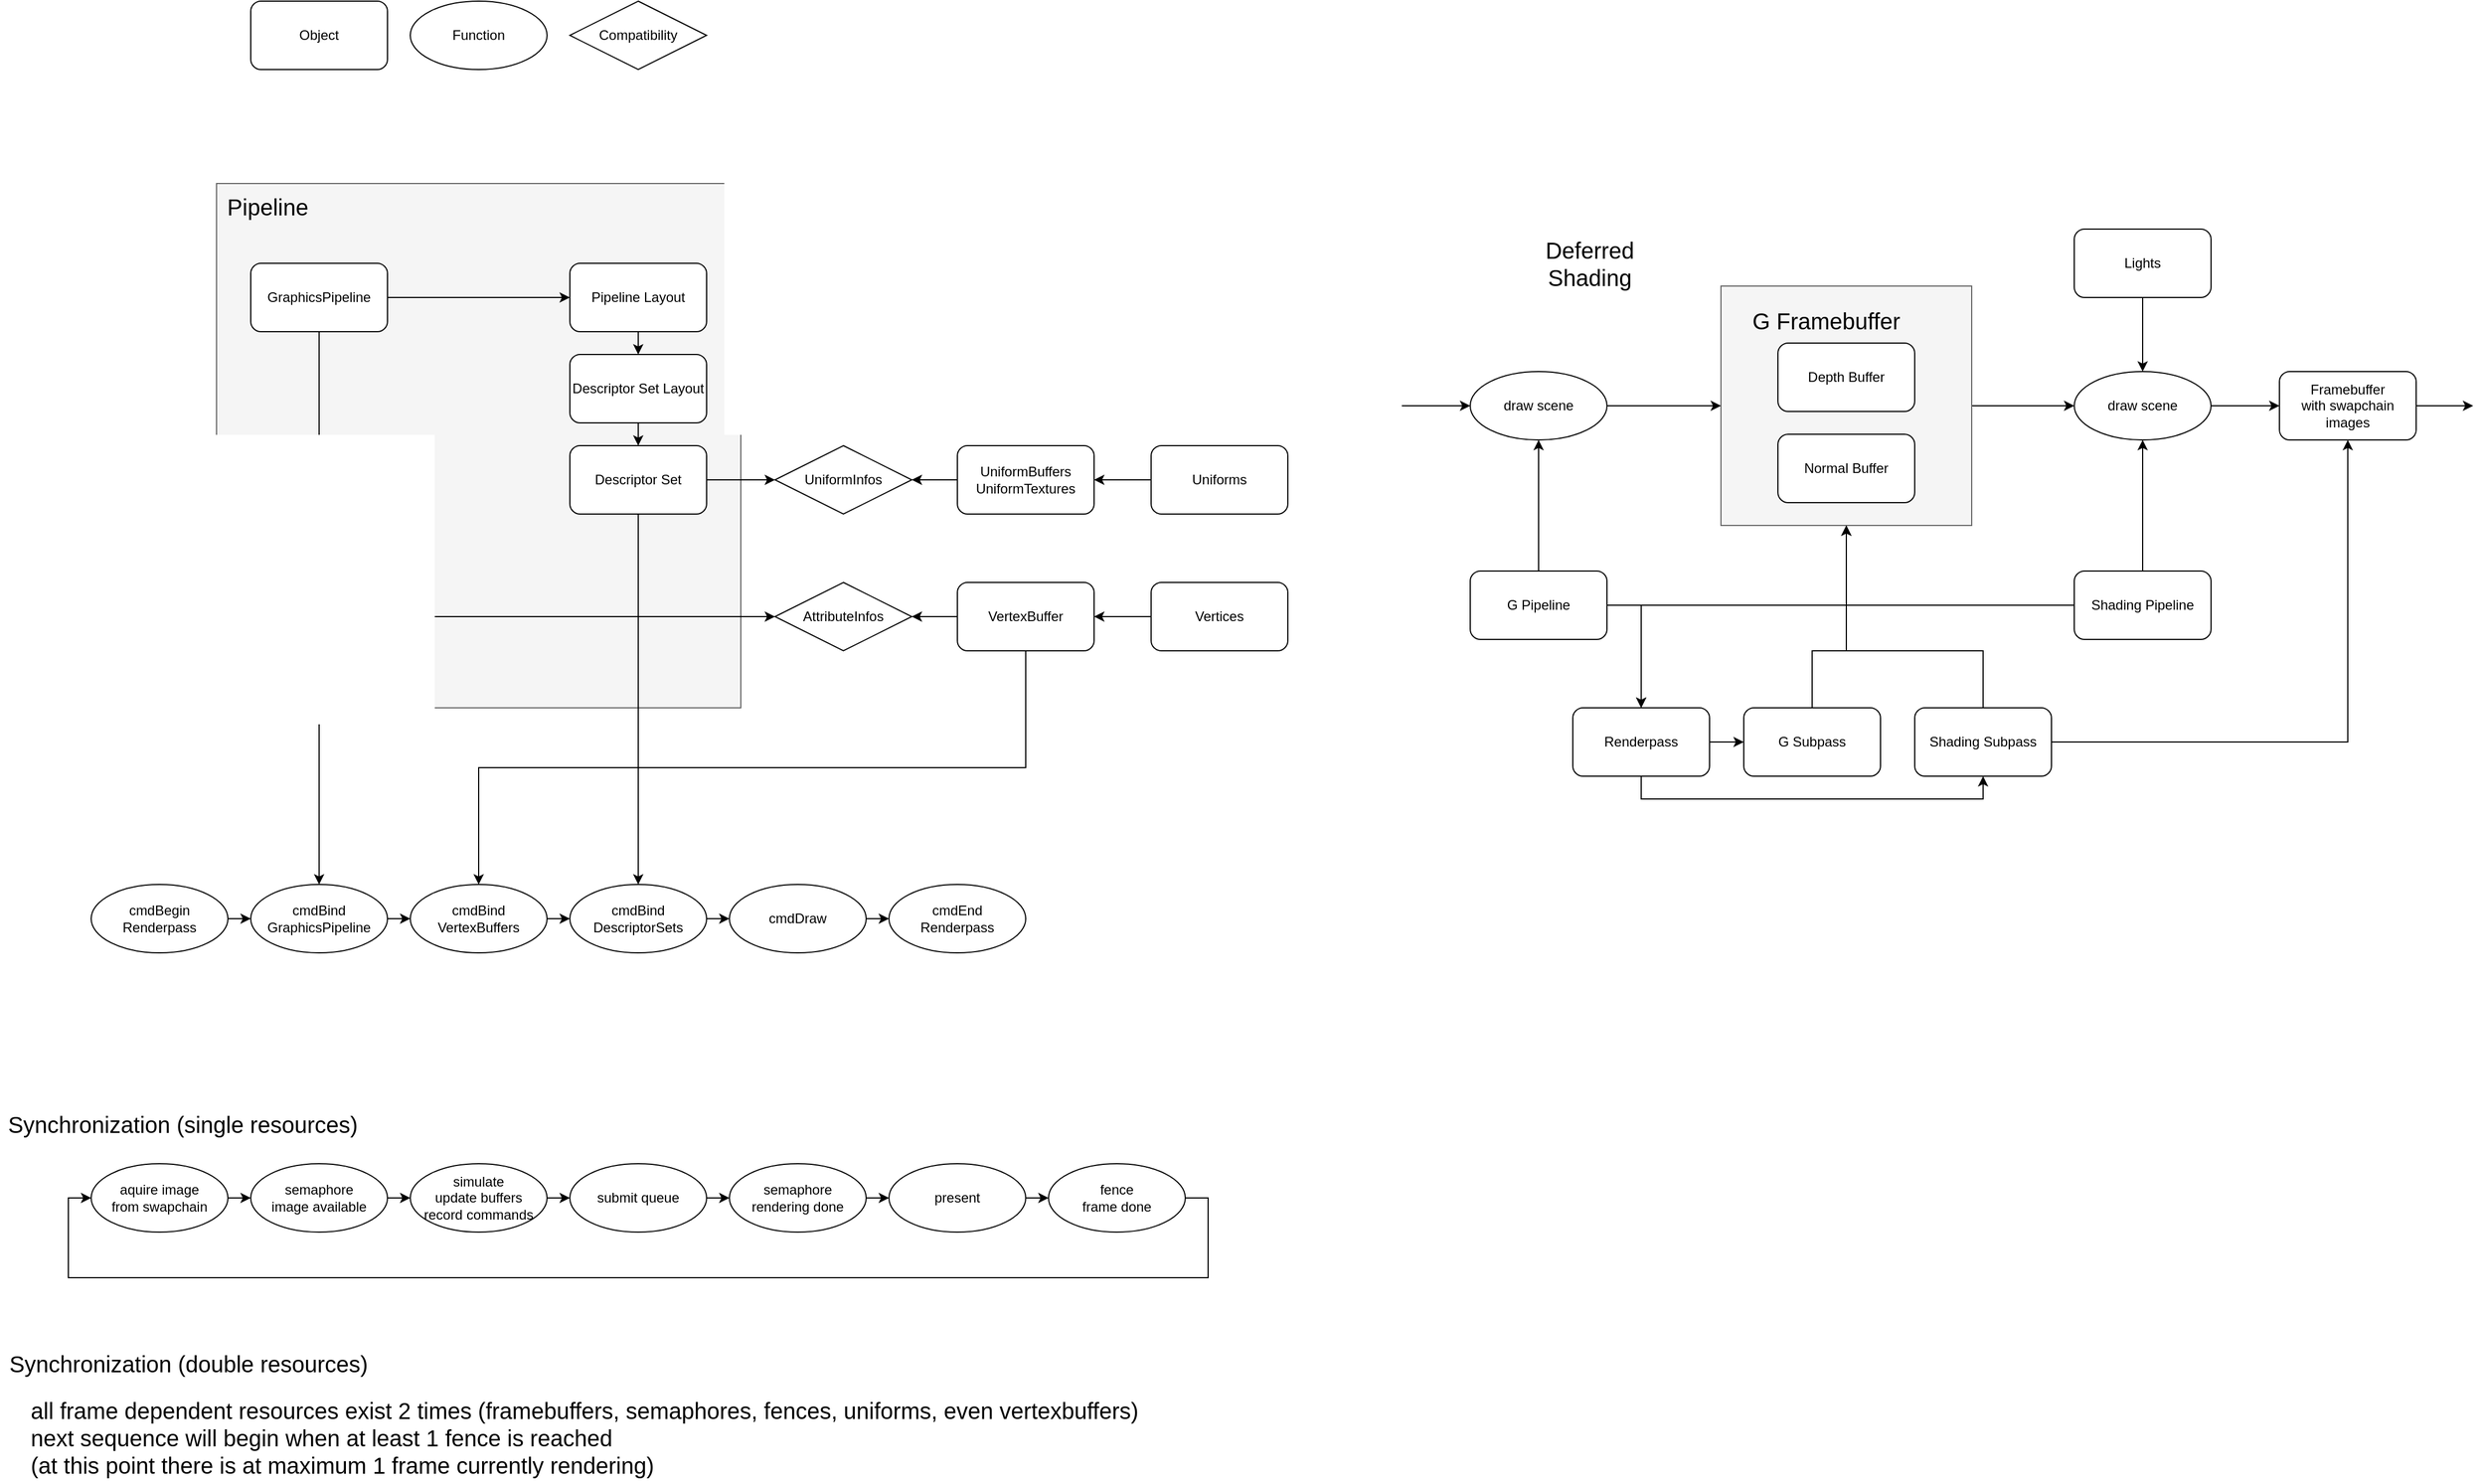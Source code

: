 <mxfile version="15.5.8" type="device"><diagram id="4_MowDxhCtrJPuCXWMU6" name="Page-1"><mxGraphModel dx="1418" dy="794" grid="1" gridSize="10" guides="1" tooltips="1" connect="1" arrows="1" fold="1" page="1" pageScale="1" pageWidth="850" pageHeight="1100" math="0" shadow="0"><root><mxCell id="0"/><mxCell id="1" parent="0"/><mxCell id="zKiTaGpk35r9V2GYiaPt-13" style="edgeStyle=orthogonalEdgeStyle;rounded=0;orthogonalLoop=1;jettySize=auto;html=1;exitX=1;exitY=0.5;exitDx=0;exitDy=0;" edge="1" parent="1" source="zKiTaGpk35r9V2GYiaPt-6" target="zKiTaGpk35r9V2GYiaPt-10"><mxGeometry relative="1" as="geometry"/></mxCell><mxCell id="zKiTaGpk35r9V2GYiaPt-6" value="" style="rounded=0;whiteSpace=wrap;html=1;fillColor=#f5f5f5;fontColor=#333333;strokeColor=#666666;" vertex="1" parent="1"><mxGeometry x="1560" y="280" width="220" height="210" as="geometry"/></mxCell><mxCell id="FS4CubdS9M5SOuZwM6qf-65" value="" style="rounded=0;whiteSpace=wrap;html=1;fillColor=#f5f5f5;strokeColor=#666666;fontColor=#333333;" parent="1" vertex="1"><mxGeometry x="240" y="190" width="460" height="460" as="geometry"/></mxCell><mxCell id="FS4CubdS9M5SOuZwM6qf-66" style="edgeStyle=orthogonalEdgeStyle;rounded=0;orthogonalLoop=1;jettySize=auto;html=1;exitX=0.5;exitY=1;exitDx=0;exitDy=0;entryX=0.5;entryY=0;entryDx=0;entryDy=0;startArrow=none;startFill=0;" parent="1" source="FS4CubdS9M5SOuZwM6qf-1" target="FS4CubdS9M5SOuZwM6qf-3" edge="1"><mxGeometry relative="1" as="geometry"/></mxCell><mxCell id="FS4CubdS9M5SOuZwM6qf-1" value="Descriptor Set Layout" style="rounded=1;whiteSpace=wrap;html=1;" parent="1" vertex="1"><mxGeometry x="550" y="340" width="120" height="60" as="geometry"/></mxCell><mxCell id="FS4CubdS9M5SOuZwM6qf-54" style="edgeStyle=orthogonalEdgeStyle;rounded=0;orthogonalLoop=1;jettySize=auto;html=1;exitX=1;exitY=0.5;exitDx=0;exitDy=0;entryX=0;entryY=0.5;entryDx=0;entryDy=0;startArrow=none;startFill=0;" parent="1" source="FS4CubdS9M5SOuZwM6qf-2" target="FS4CubdS9M5SOuZwM6qf-5" edge="1"><mxGeometry relative="1" as="geometry"/></mxCell><mxCell id="FS4CubdS9M5SOuZwM6qf-76" style="edgeStyle=orthogonalEdgeStyle;rounded=0;orthogonalLoop=1;jettySize=auto;html=1;exitX=0.5;exitY=1;exitDx=0;exitDy=0;entryX=0;entryY=0.5;entryDx=0;entryDy=0;startArrow=none;startFill=0;fontSize=20;" parent="1" source="FS4CubdS9M5SOuZwM6qf-2" target="FS4CubdS9M5SOuZwM6qf-16" edge="1"><mxGeometry relative="1" as="geometry"/></mxCell><mxCell id="FS4CubdS9M5SOuZwM6qf-78" style="edgeStyle=orthogonalEdgeStyle;rounded=0;orthogonalLoop=1;jettySize=auto;html=1;exitX=0.5;exitY=1;exitDx=0;exitDy=0;entryX=0.5;entryY=0;entryDx=0;entryDy=0;startArrow=none;startFill=0;fontSize=20;" parent="1" source="FS4CubdS9M5SOuZwM6qf-2" target="FS4CubdS9M5SOuZwM6qf-29" edge="1"><mxGeometry relative="1" as="geometry"/></mxCell><mxCell id="FS4CubdS9M5SOuZwM6qf-2" value="GraphicsPipeline" style="rounded=1;whiteSpace=wrap;html=1;" parent="1" vertex="1"><mxGeometry x="270" y="260" width="120" height="60" as="geometry"/></mxCell><mxCell id="FS4CubdS9M5SOuZwM6qf-71" style="edgeStyle=orthogonalEdgeStyle;rounded=0;orthogonalLoop=1;jettySize=auto;html=1;exitX=0.5;exitY=1;exitDx=0;exitDy=0;entryX=0.5;entryY=0;entryDx=0;entryDy=0;startArrow=none;startFill=0;fontSize=20;" parent="1" source="FS4CubdS9M5SOuZwM6qf-3" target="FS4CubdS9M5SOuZwM6qf-32" edge="1"><mxGeometry relative="1" as="geometry"/></mxCell><mxCell id="FS4CubdS9M5SOuZwM6qf-79" style="edgeStyle=orthogonalEdgeStyle;rounded=0;orthogonalLoop=1;jettySize=auto;html=1;exitX=1;exitY=0.5;exitDx=0;exitDy=0;entryX=0;entryY=0.5;entryDx=0;entryDy=0;startArrow=none;startFill=0;fontSize=20;" parent="1" source="FS4CubdS9M5SOuZwM6qf-3" target="FS4CubdS9M5SOuZwM6qf-20" edge="1"><mxGeometry relative="1" as="geometry"/></mxCell><mxCell id="FS4CubdS9M5SOuZwM6qf-3" value="&lt;div&gt;Descriptor Set&lt;br&gt;&lt;/div&gt;" style="rounded=1;whiteSpace=wrap;html=1;" parent="1" vertex="1"><mxGeometry x="550" y="420" width="120" height="60" as="geometry"/></mxCell><mxCell id="FS4CubdS9M5SOuZwM6qf-56" style="edgeStyle=orthogonalEdgeStyle;rounded=0;orthogonalLoop=1;jettySize=auto;html=1;exitX=0.5;exitY=1;exitDx=0;exitDy=0;entryX=0.5;entryY=0;entryDx=0;entryDy=0;startArrow=none;startFill=0;" parent="1" source="FS4CubdS9M5SOuZwM6qf-5" target="FS4CubdS9M5SOuZwM6qf-1" edge="1"><mxGeometry relative="1" as="geometry"/></mxCell><mxCell id="FS4CubdS9M5SOuZwM6qf-5" value="Pipeline Layout" style="rounded=1;whiteSpace=wrap;html=1;" parent="1" vertex="1"><mxGeometry x="550" y="260" width="120" height="60" as="geometry"/></mxCell><mxCell id="FS4CubdS9M5SOuZwM6qf-68" style="edgeStyle=orthogonalEdgeStyle;rounded=0;orthogonalLoop=1;jettySize=auto;html=1;exitX=0;exitY=0.5;exitDx=0;exitDy=0;entryX=1;entryY=0.5;entryDx=0;entryDy=0;startArrow=none;startFill=0;" parent="1" source="FS4CubdS9M5SOuZwM6qf-9" target="FS4CubdS9M5SOuZwM6qf-20" edge="1"><mxGeometry relative="1" as="geometry"/></mxCell><mxCell id="FS4CubdS9M5SOuZwM6qf-9" value="&lt;div&gt;UniformBuffers&lt;/div&gt;&lt;div&gt;UniformTextures&lt;br&gt;&lt;/div&gt;" style="rounded=1;whiteSpace=wrap;html=1;" parent="1" vertex="1"><mxGeometry x="890" y="420" width="120" height="60" as="geometry"/></mxCell><mxCell id="FS4CubdS9M5SOuZwM6qf-16" value="AttributeInfos" style="rhombus;whiteSpace=wrap;html=1;fontFamily=Helvetica;fontSize=12;fontColor=#000000;align=center;strokeColor=#000000;fillColor=#ffffff;" parent="1" vertex="1"><mxGeometry x="730" y="540" width="120" height="60" as="geometry"/></mxCell><mxCell id="FS4CubdS9M5SOuZwM6qf-52" style="edgeStyle=orthogonalEdgeStyle;rounded=0;orthogonalLoop=1;jettySize=auto;html=1;exitX=0;exitY=0.5;exitDx=0;exitDy=0;entryX=1;entryY=0.5;entryDx=0;entryDy=0;startArrow=none;startFill=0;" parent="1" source="FS4CubdS9M5SOuZwM6qf-18" target="FS4CubdS9M5SOuZwM6qf-16" edge="1"><mxGeometry relative="1" as="geometry"/></mxCell><mxCell id="FS4CubdS9M5SOuZwM6qf-60" style="edgeStyle=orthogonalEdgeStyle;rounded=0;orthogonalLoop=1;jettySize=auto;html=1;exitX=0.5;exitY=1;exitDx=0;exitDy=0;entryX=0.5;entryY=0;entryDx=0;entryDy=0;startArrow=none;startFill=0;" parent="1" source="FS4CubdS9M5SOuZwM6qf-18" target="FS4CubdS9M5SOuZwM6qf-28" edge="1"><mxGeometry relative="1" as="geometry"/></mxCell><mxCell id="FS4CubdS9M5SOuZwM6qf-18" value="VertexBuffer" style="rounded=1;whiteSpace=wrap;html=1;" parent="1" vertex="1"><mxGeometry x="890" y="540" width="120" height="60" as="geometry"/></mxCell><mxCell id="FS4CubdS9M5SOuZwM6qf-20" value="UniformInfos" style="rhombus;whiteSpace=wrap;html=1;fontFamily=Helvetica;fontSize=12;fontColor=#000000;align=center;strokeColor=#000000;fillColor=#ffffff;" parent="1" vertex="1"><mxGeometry x="730" y="420" width="120" height="60" as="geometry"/></mxCell><mxCell id="FS4CubdS9M5SOuZwM6qf-36" style="edgeStyle=orthogonalEdgeStyle;rounded=0;orthogonalLoop=1;jettySize=auto;html=1;exitX=1;exitY=0.5;exitDx=0;exitDy=0;entryX=0;entryY=0.5;entryDx=0;entryDy=0;startArrow=none;startFill=0;" parent="1" source="FS4CubdS9M5SOuZwM6qf-28" target="FS4CubdS9M5SOuZwM6qf-32" edge="1"><mxGeometry relative="1" as="geometry"/></mxCell><mxCell id="FS4CubdS9M5SOuZwM6qf-28" value="&lt;div&gt;cmdBind&lt;/div&gt;&lt;div&gt;VertexBuffers&lt;/div&gt;" style="ellipse;whiteSpace=wrap;html=1;" parent="1" vertex="1"><mxGeometry x="410" y="805" width="120" height="60" as="geometry"/></mxCell><mxCell id="FS4CubdS9M5SOuZwM6qf-35" style="edgeStyle=orthogonalEdgeStyle;rounded=0;orthogonalLoop=1;jettySize=auto;html=1;exitX=1;exitY=0.5;exitDx=0;exitDy=0;entryX=0;entryY=0.5;entryDx=0;entryDy=0;startArrow=none;startFill=0;" parent="1" source="FS4CubdS9M5SOuZwM6qf-29" target="FS4CubdS9M5SOuZwM6qf-28" edge="1"><mxGeometry relative="1" as="geometry"/></mxCell><mxCell id="FS4CubdS9M5SOuZwM6qf-29" value="&lt;div&gt;cmdBind&lt;/div&gt;&lt;div&gt;GraphicsPipeline&lt;/div&gt;" style="ellipse;whiteSpace=wrap;html=1;" parent="1" vertex="1"><mxGeometry x="270" y="805" width="120" height="60" as="geometry"/></mxCell><mxCell id="FS4CubdS9M5SOuZwM6qf-34" style="edgeStyle=orthogonalEdgeStyle;rounded=0;orthogonalLoop=1;jettySize=auto;html=1;exitX=1;exitY=0.5;exitDx=0;exitDy=0;entryX=0;entryY=0.5;entryDx=0;entryDy=0;startArrow=none;startFill=0;" parent="1" source="FS4CubdS9M5SOuZwM6qf-30" target="FS4CubdS9M5SOuZwM6qf-29" edge="1"><mxGeometry relative="1" as="geometry"/></mxCell><mxCell id="FS4CubdS9M5SOuZwM6qf-30" value="&lt;div&gt;cmdBegin&lt;/div&gt;&lt;div&gt;Renderpass&lt;/div&gt;" style="ellipse;whiteSpace=wrap;html=1;" parent="1" vertex="1"><mxGeometry x="130" y="805" width="120" height="60" as="geometry"/></mxCell><mxCell id="FS4CubdS9M5SOuZwM6qf-38" style="edgeStyle=orthogonalEdgeStyle;rounded=0;orthogonalLoop=1;jettySize=auto;html=1;exitX=1;exitY=0.5;exitDx=0;exitDy=0;entryX=0;entryY=0.5;entryDx=0;entryDy=0;startArrow=none;startFill=0;" parent="1" source="FS4CubdS9M5SOuZwM6qf-31" target="FS4CubdS9M5SOuZwM6qf-33" edge="1"><mxGeometry relative="1" as="geometry"/></mxCell><mxCell id="FS4CubdS9M5SOuZwM6qf-31" value="cmdDraw" style="ellipse;whiteSpace=wrap;html=1;" parent="1" vertex="1"><mxGeometry x="690" y="805" width="120" height="60" as="geometry"/></mxCell><mxCell id="FS4CubdS9M5SOuZwM6qf-37" style="edgeStyle=orthogonalEdgeStyle;rounded=0;orthogonalLoop=1;jettySize=auto;html=1;exitX=1;exitY=0.5;exitDx=0;exitDy=0;entryX=0;entryY=0.5;entryDx=0;entryDy=0;startArrow=none;startFill=0;" parent="1" source="FS4CubdS9M5SOuZwM6qf-32" target="FS4CubdS9M5SOuZwM6qf-31" edge="1"><mxGeometry relative="1" as="geometry"/></mxCell><mxCell id="FS4CubdS9M5SOuZwM6qf-32" value="&lt;div&gt;cmdBind&lt;/div&gt;&lt;div&gt;DescriptorSets&lt;br&gt;&lt;/div&gt;" style="ellipse;whiteSpace=wrap;html=1;" parent="1" vertex="1"><mxGeometry x="550" y="805" width="120" height="60" as="geometry"/></mxCell><mxCell id="FS4CubdS9M5SOuZwM6qf-33" value="&lt;div&gt;cmdEnd&lt;/div&gt;&lt;div&gt;Renderpass&lt;/div&gt;" style="ellipse;whiteSpace=wrap;html=1;" parent="1" vertex="1"><mxGeometry x="830" y="805" width="120" height="60" as="geometry"/></mxCell><mxCell id="FS4CubdS9M5SOuZwM6qf-74" style="edgeStyle=orthogonalEdgeStyle;rounded=0;orthogonalLoop=1;jettySize=auto;html=1;exitX=0;exitY=0.5;exitDx=0;exitDy=0;entryX=1;entryY=0.5;entryDx=0;entryDy=0;startArrow=none;startFill=0;fontSize=20;" parent="1" source="FS4CubdS9M5SOuZwM6qf-42" target="FS4CubdS9M5SOuZwM6qf-18" edge="1"><mxGeometry relative="1" as="geometry"/></mxCell><mxCell id="FS4CubdS9M5SOuZwM6qf-42" value="Vertices" style="rounded=1;whiteSpace=wrap;html=1;" parent="1" vertex="1"><mxGeometry x="1060" y="540" width="120" height="60" as="geometry"/></mxCell><mxCell id="FS4CubdS9M5SOuZwM6qf-49" value="Object" style="rounded=1;whiteSpace=wrap;html=1;" parent="1" vertex="1"><mxGeometry x="270" y="30" width="120" height="60" as="geometry"/></mxCell><mxCell id="FS4CubdS9M5SOuZwM6qf-50" value="Function" style="ellipse;whiteSpace=wrap;html=1;" parent="1" vertex="1"><mxGeometry x="410" y="30" width="120" height="60" as="geometry"/></mxCell><mxCell id="FS4CubdS9M5SOuZwM6qf-51" value="Compatibility" style="rhombus;whiteSpace=wrap;html=1;fontFamily=Helvetica;fontSize=12;fontColor=#000000;align=center;strokeColor=#000000;fillColor=#ffffff;" parent="1" vertex="1"><mxGeometry x="550" y="30" width="120" height="60" as="geometry"/></mxCell><mxCell id="FS4CubdS9M5SOuZwM6qf-69" style="edgeStyle=orthogonalEdgeStyle;rounded=0;orthogonalLoop=1;jettySize=auto;html=1;exitX=0.5;exitY=1;exitDx=0;exitDy=0;startArrow=none;startFill=0;" parent="1" source="FS4CubdS9M5SOuZwM6qf-20" target="FS4CubdS9M5SOuZwM6qf-20" edge="1"><mxGeometry relative="1" as="geometry"/></mxCell><mxCell id="FS4CubdS9M5SOuZwM6qf-70" value="Pipeline" style="text;html=1;strokeColor=none;fillColor=none;align=center;verticalAlign=middle;whiteSpace=wrap;rounded=0;fontSize=20;" parent="1" vertex="1"><mxGeometry x="250" y="200" width="70" height="20" as="geometry"/></mxCell><mxCell id="FS4CubdS9M5SOuZwM6qf-73" style="edgeStyle=orthogonalEdgeStyle;rounded=0;orthogonalLoop=1;jettySize=auto;html=1;exitX=0;exitY=0.5;exitDx=0;exitDy=0;entryX=1;entryY=0.5;entryDx=0;entryDy=0;startArrow=none;startFill=0;fontSize=20;" parent="1" source="FS4CubdS9M5SOuZwM6qf-72" target="FS4CubdS9M5SOuZwM6qf-9" edge="1"><mxGeometry relative="1" as="geometry"/></mxCell><mxCell id="FS4CubdS9M5SOuZwM6qf-72" value="Uniforms" style="rounded=1;whiteSpace=wrap;html=1;" parent="1" vertex="1"><mxGeometry x="1060" y="420" width="120" height="60" as="geometry"/></mxCell><mxCell id="FS4CubdS9M5SOuZwM6qf-86" value="Synchronization (single resources)" style="text;html=1;align=center;verticalAlign=middle;resizable=0;points=[];autosize=1;fontSize=20;" parent="1" vertex="1"><mxGeometry x="50" y="1000" width="320" height="30" as="geometry"/></mxCell><mxCell id="FS4CubdS9M5SOuZwM6qf-94" style="edgeStyle=orthogonalEdgeStyle;rounded=0;orthogonalLoop=1;jettySize=auto;html=1;exitX=1;exitY=0.5;exitDx=0;exitDy=0;entryX=0;entryY=0.5;entryDx=0;entryDy=0;startArrow=none;startFill=0;fontSize=20;" parent="1" source="FS4CubdS9M5SOuZwM6qf-87" target="FS4CubdS9M5SOuZwM6qf-90" edge="1"><mxGeometry relative="1" as="geometry"/></mxCell><mxCell id="FS4CubdS9M5SOuZwM6qf-87" value="&lt;div&gt;aquire image&lt;/div&gt;&lt;div&gt;from swapchain&lt;br&gt;&lt;/div&gt;" style="ellipse;whiteSpace=wrap;html=1;" parent="1" vertex="1"><mxGeometry x="130" y="1050" width="120" height="60" as="geometry"/></mxCell><mxCell id="FS4CubdS9M5SOuZwM6qf-96" style="edgeStyle=orthogonalEdgeStyle;rounded=0;orthogonalLoop=1;jettySize=auto;html=1;exitX=1;exitY=0.5;exitDx=0;exitDy=0;entryX=0;entryY=0.5;entryDx=0;entryDy=0;startArrow=none;startFill=0;fontSize=20;" parent="1" source="FS4CubdS9M5SOuZwM6qf-88" target="FS4CubdS9M5SOuZwM6qf-91" edge="1"><mxGeometry relative="1" as="geometry"/></mxCell><mxCell id="FS4CubdS9M5SOuZwM6qf-88" value="submit queue" style="ellipse;whiteSpace=wrap;html=1;" parent="1" vertex="1"><mxGeometry x="550" y="1050" width="120" height="60" as="geometry"/></mxCell><mxCell id="FS4CubdS9M5SOuZwM6qf-98" style="edgeStyle=orthogonalEdgeStyle;rounded=0;orthogonalLoop=1;jettySize=auto;html=1;exitX=1;exitY=0.5;exitDx=0;exitDy=0;entryX=0;entryY=0.5;entryDx=0;entryDy=0;startArrow=none;startFill=0;fontSize=20;" parent="1" source="FS4CubdS9M5SOuZwM6qf-89" target="FS4CubdS9M5SOuZwM6qf-93" edge="1"><mxGeometry relative="1" as="geometry"/></mxCell><mxCell id="FS4CubdS9M5SOuZwM6qf-89" value="present" style="ellipse;whiteSpace=wrap;html=1;" parent="1" vertex="1"><mxGeometry x="830" y="1050" width="120" height="60" as="geometry"/></mxCell><mxCell id="FS4CubdS9M5SOuZwM6qf-125" style="edgeStyle=orthogonalEdgeStyle;rounded=0;orthogonalLoop=1;jettySize=auto;html=1;exitX=1;exitY=0.5;exitDx=0;exitDy=0;entryX=0;entryY=0.5;entryDx=0;entryDy=0;startArrow=none;startFill=0;fontSize=20;" parent="1" source="FS4CubdS9M5SOuZwM6qf-90" target="FS4CubdS9M5SOuZwM6qf-124" edge="1"><mxGeometry relative="1" as="geometry"/></mxCell><mxCell id="FS4CubdS9M5SOuZwM6qf-90" value="&lt;div&gt;semaphore&lt;/div&gt;&lt;div&gt;image available&lt;br&gt;&lt;/div&gt;" style="ellipse;whiteSpace=wrap;html=1;" parent="1" vertex="1"><mxGeometry x="270" y="1050" width="120" height="60" as="geometry"/></mxCell><mxCell id="FS4CubdS9M5SOuZwM6qf-97" style="edgeStyle=orthogonalEdgeStyle;rounded=0;orthogonalLoop=1;jettySize=auto;html=1;exitX=1;exitY=0.5;exitDx=0;exitDy=0;entryX=0;entryY=0.5;entryDx=0;entryDy=0;startArrow=none;startFill=0;fontSize=20;" parent="1" source="FS4CubdS9M5SOuZwM6qf-91" target="FS4CubdS9M5SOuZwM6qf-89" edge="1"><mxGeometry relative="1" as="geometry"/></mxCell><mxCell id="FS4CubdS9M5SOuZwM6qf-91" value="&lt;div&gt;semaphore&lt;/div&gt;&lt;div&gt;rendering done&lt;br&gt;&lt;/div&gt;" style="ellipse;whiteSpace=wrap;html=1;" parent="1" vertex="1"><mxGeometry x="690" y="1050" width="120" height="60" as="geometry"/></mxCell><mxCell id="FS4CubdS9M5SOuZwM6qf-127" style="edgeStyle=orthogonalEdgeStyle;rounded=0;orthogonalLoop=1;jettySize=auto;html=1;exitX=1;exitY=0.5;exitDx=0;exitDy=0;entryX=0;entryY=0.5;entryDx=0;entryDy=0;startArrow=none;startFill=0;fontSize=20;" parent="1" source="FS4CubdS9M5SOuZwM6qf-93" target="FS4CubdS9M5SOuZwM6qf-87" edge="1"><mxGeometry relative="1" as="geometry"><Array as="points"><mxPoint x="1110" y="1080"/><mxPoint x="1110" y="1150"/><mxPoint x="110" y="1150"/><mxPoint x="110" y="1080"/></Array></mxGeometry></mxCell><mxCell id="FS4CubdS9M5SOuZwM6qf-93" value="&lt;div&gt;fence&lt;/div&gt;&lt;div&gt;frame done&lt;br&gt;&lt;/div&gt;" style="ellipse;whiteSpace=wrap;html=1;" parent="1" vertex="1"><mxGeometry x="970" y="1050" width="120" height="60" as="geometry"/></mxCell><mxCell id="FS4CubdS9M5SOuZwM6qf-100" value="Synchronization (double resources)" style="text;html=1;align=center;verticalAlign=middle;resizable=0;points=[];autosize=1;fontSize=20;" parent="1" vertex="1"><mxGeometry x="50" y="1210" width="330" height="30" as="geometry"/></mxCell><mxCell id="FS4CubdS9M5SOuZwM6qf-126" style="edgeStyle=orthogonalEdgeStyle;rounded=0;orthogonalLoop=1;jettySize=auto;html=1;exitX=1;exitY=0.5;exitDx=0;exitDy=0;entryX=0;entryY=0.5;entryDx=0;entryDy=0;startArrow=none;startFill=0;fontSize=20;" parent="1" source="FS4CubdS9M5SOuZwM6qf-124" target="FS4CubdS9M5SOuZwM6qf-88" edge="1"><mxGeometry relative="1" as="geometry"/></mxCell><mxCell id="FS4CubdS9M5SOuZwM6qf-124" value="&lt;div&gt;simulate&lt;/div&gt;&lt;div&gt;update buffers&lt;/div&gt;&lt;div&gt;record commands&lt;br&gt;&lt;/div&gt;" style="ellipse;whiteSpace=wrap;html=1;" parent="1" vertex="1"><mxGeometry x="410" y="1050" width="120" height="60" as="geometry"/></mxCell><mxCell id="FS4CubdS9M5SOuZwM6qf-128" value="&lt;div&gt;all frame dependent resources exist 2 times (framebuffers, semaphores, fences, uniforms, even vertexbuffers)&lt;/div&gt;&lt;div&gt;next sequence will begin when at least 1 fence is reached&lt;/div&gt;&lt;div&gt;(at this point there is at maximum 1 frame currently rendering)&lt;br&gt;&lt;/div&gt;" style="text;html=1;align=left;verticalAlign=middle;resizable=0;points=[];autosize=1;fontSize=20;" parent="1" vertex="1"><mxGeometry x="75" y="1250" width="980" height="80" as="geometry"/></mxCell><mxCell id="zKiTaGpk35r9V2GYiaPt-1" value="Deferred Shading" style="text;html=1;strokeColor=none;fillColor=none;align=center;verticalAlign=middle;whiteSpace=wrap;rounded=0;fontSize=20;" vertex="1" parent="1"><mxGeometry x="1410" y="250" width="70" height="20" as="geometry"/></mxCell><mxCell id="zKiTaGpk35r9V2GYiaPt-3" value="Depth Buffer" style="rounded=1;whiteSpace=wrap;html=1;" vertex="1" parent="1"><mxGeometry x="1610" y="330" width="120" height="60" as="geometry"/></mxCell><mxCell id="zKiTaGpk35r9V2GYiaPt-4" value="Normal Buffer" style="rounded=1;whiteSpace=wrap;html=1;" vertex="1" parent="1"><mxGeometry x="1610" y="410" width="120" height="60" as="geometry"/></mxCell><mxCell id="zKiTaGpk35r9V2GYiaPt-12" style="edgeStyle=orthogonalEdgeStyle;rounded=0;orthogonalLoop=1;jettySize=auto;html=1;exitX=1;exitY=0.5;exitDx=0;exitDy=0;" edge="1" parent="1" source="zKiTaGpk35r9V2GYiaPt-8" target="zKiTaGpk35r9V2GYiaPt-6"><mxGeometry relative="1" as="geometry"/></mxCell><mxCell id="zKiTaGpk35r9V2GYiaPt-40" style="edgeStyle=orthogonalEdgeStyle;rounded=0;orthogonalLoop=1;jettySize=auto;html=1;exitX=0;exitY=0.5;exitDx=0;exitDy=0;endArrow=none;endFill=0;startArrow=classic;startFill=1;" edge="1" parent="1" source="zKiTaGpk35r9V2GYiaPt-8"><mxGeometry relative="1" as="geometry"><mxPoint x="1280" y="385" as="targetPoint"/></mxGeometry></mxCell><mxCell id="zKiTaGpk35r9V2GYiaPt-8" value="draw scene" style="ellipse;whiteSpace=wrap;html=1;" vertex="1" parent="1"><mxGeometry x="1340" y="355" width="120" height="60" as="geometry"/></mxCell><mxCell id="zKiTaGpk35r9V2GYiaPt-24" style="edgeStyle=orthogonalEdgeStyle;rounded=0;orthogonalLoop=1;jettySize=auto;html=1;exitX=1;exitY=0.5;exitDx=0;exitDy=0;entryX=0;entryY=0.5;entryDx=0;entryDy=0;" edge="1" parent="1" source="zKiTaGpk35r9V2GYiaPt-10" target="zKiTaGpk35r9V2GYiaPt-23"><mxGeometry relative="1" as="geometry"/></mxCell><mxCell id="zKiTaGpk35r9V2GYiaPt-10" value="draw scene" style="ellipse;whiteSpace=wrap;html=1;" vertex="1" parent="1"><mxGeometry x="1870" y="355" width="120" height="60" as="geometry"/></mxCell><mxCell id="zKiTaGpk35r9V2GYiaPt-21" style="edgeStyle=orthogonalEdgeStyle;rounded=0;orthogonalLoop=1;jettySize=auto;html=1;exitX=0.5;exitY=1;exitDx=0;exitDy=0;" edge="1" parent="1" source="zKiTaGpk35r9V2GYiaPt-14" target="zKiTaGpk35r9V2GYiaPt-10"><mxGeometry relative="1" as="geometry"/></mxCell><mxCell id="zKiTaGpk35r9V2GYiaPt-14" value="Lights" style="rounded=1;whiteSpace=wrap;html=1;" vertex="1" parent="1"><mxGeometry x="1870" y="230" width="120" height="60" as="geometry"/></mxCell><mxCell id="zKiTaGpk35r9V2GYiaPt-20" style="edgeStyle=orthogonalEdgeStyle;rounded=0;orthogonalLoop=1;jettySize=auto;html=1;exitX=0.5;exitY=0;exitDx=0;exitDy=0;" edge="1" parent="1" source="zKiTaGpk35r9V2GYiaPt-18" target="zKiTaGpk35r9V2GYiaPt-8"><mxGeometry relative="1" as="geometry"/></mxCell><mxCell id="zKiTaGpk35r9V2GYiaPt-28" style="edgeStyle=orthogonalEdgeStyle;rounded=0;orthogonalLoop=1;jettySize=auto;html=1;exitX=1;exitY=0.5;exitDx=0;exitDy=0;" edge="1" parent="1" source="zKiTaGpk35r9V2GYiaPt-18" target="zKiTaGpk35r9V2GYiaPt-27"><mxGeometry relative="1" as="geometry"/></mxCell><mxCell id="zKiTaGpk35r9V2GYiaPt-18" value="&lt;div&gt;G Pipeline&lt;br&gt;&lt;/div&gt;" style="rounded=1;whiteSpace=wrap;html=1;" vertex="1" parent="1"><mxGeometry x="1340" y="530" width="120" height="60" as="geometry"/></mxCell><mxCell id="zKiTaGpk35r9V2GYiaPt-22" style="edgeStyle=orthogonalEdgeStyle;rounded=0;orthogonalLoop=1;jettySize=auto;html=1;exitX=0.5;exitY=0;exitDx=0;exitDy=0;" edge="1" parent="1" source="zKiTaGpk35r9V2GYiaPt-19" target="zKiTaGpk35r9V2GYiaPt-10"><mxGeometry relative="1" as="geometry"/></mxCell><mxCell id="zKiTaGpk35r9V2GYiaPt-29" style="edgeStyle=orthogonalEdgeStyle;rounded=0;orthogonalLoop=1;jettySize=auto;html=1;exitX=0;exitY=0.5;exitDx=0;exitDy=0;" edge="1" parent="1" source="zKiTaGpk35r9V2GYiaPt-19" target="zKiTaGpk35r9V2GYiaPt-27"><mxGeometry relative="1" as="geometry"/></mxCell><mxCell id="zKiTaGpk35r9V2GYiaPt-19" value="Shading Pipeline" style="rounded=1;whiteSpace=wrap;html=1;" vertex="1" parent="1"><mxGeometry x="1870" y="530" width="120" height="60" as="geometry"/></mxCell><mxCell id="zKiTaGpk35r9V2GYiaPt-39" style="edgeStyle=orthogonalEdgeStyle;rounded=0;orthogonalLoop=1;jettySize=auto;html=1;exitX=1;exitY=0.5;exitDx=0;exitDy=0;" edge="1" parent="1" source="zKiTaGpk35r9V2GYiaPt-23"><mxGeometry relative="1" as="geometry"><mxPoint x="2220" y="385" as="targetPoint"/></mxGeometry></mxCell><mxCell id="zKiTaGpk35r9V2GYiaPt-23" value="&lt;div&gt;Framebuffer&lt;/div&gt;&lt;div&gt;with swapchain&lt;/div&gt;&lt;div&gt;images&lt;br&gt;&lt;/div&gt;" style="rounded=1;whiteSpace=wrap;html=1;" vertex="1" parent="1"><mxGeometry x="2050" y="355" width="120" height="60" as="geometry"/></mxCell><mxCell id="zKiTaGpk35r9V2GYiaPt-25" value="G Framebuffer" style="text;html=1;strokeColor=none;fillColor=none;align=center;verticalAlign=middle;whiteSpace=wrap;rounded=0;fontSize=20;" vertex="1" parent="1"><mxGeometry x="1585" y="300" width="135" height="20" as="geometry"/></mxCell><mxCell id="zKiTaGpk35r9V2GYiaPt-43" style="edgeStyle=orthogonalEdgeStyle;rounded=0;orthogonalLoop=1;jettySize=auto;html=1;exitX=1;exitY=0.5;exitDx=0;exitDy=0;startArrow=none;startFill=0;endArrow=classic;endFill=1;" edge="1" parent="1" source="zKiTaGpk35r9V2GYiaPt-27" target="zKiTaGpk35r9V2GYiaPt-30"><mxGeometry relative="1" as="geometry"/></mxCell><mxCell id="zKiTaGpk35r9V2GYiaPt-45" style="edgeStyle=orthogonalEdgeStyle;rounded=0;orthogonalLoop=1;jettySize=auto;html=1;exitX=0.5;exitY=1;exitDx=0;exitDy=0;startArrow=none;startFill=0;endArrow=classic;endFill=1;" edge="1" parent="1" source="zKiTaGpk35r9V2GYiaPt-27" target="zKiTaGpk35r9V2GYiaPt-31"><mxGeometry relative="1" as="geometry"><Array as="points"><mxPoint x="1490" y="730"/><mxPoint x="1790" y="730"/></Array></mxGeometry></mxCell><mxCell id="zKiTaGpk35r9V2GYiaPt-27" value="Renderpass" style="rounded=1;whiteSpace=wrap;html=1;" vertex="1" parent="1"><mxGeometry x="1430" y="650" width="120" height="60" as="geometry"/></mxCell><mxCell id="zKiTaGpk35r9V2GYiaPt-33" style="edgeStyle=orthogonalEdgeStyle;rounded=0;orthogonalLoop=1;jettySize=auto;html=1;exitX=0.5;exitY=0;exitDx=0;exitDy=0;" edge="1" parent="1" source="zKiTaGpk35r9V2GYiaPt-30" target="zKiTaGpk35r9V2GYiaPt-6"><mxGeometry relative="1" as="geometry"><Array as="points"><mxPoint x="1640" y="600"/><mxPoint x="1670" y="600"/></Array></mxGeometry></mxCell><mxCell id="zKiTaGpk35r9V2GYiaPt-30" value="G Subpass" style="rounded=1;whiteSpace=wrap;html=1;" vertex="1" parent="1"><mxGeometry x="1580" y="650" width="120" height="60" as="geometry"/></mxCell><mxCell id="zKiTaGpk35r9V2GYiaPt-42" style="edgeStyle=orthogonalEdgeStyle;rounded=0;orthogonalLoop=1;jettySize=auto;html=1;exitX=0.5;exitY=0;exitDx=0;exitDy=0;startArrow=none;startFill=0;endArrow=classic;endFill=1;" edge="1" parent="1" source="zKiTaGpk35r9V2GYiaPt-31" target="zKiTaGpk35r9V2GYiaPt-6"><mxGeometry relative="1" as="geometry"><Array as="points"><mxPoint x="1790" y="600"/><mxPoint x="1670" y="600"/></Array></mxGeometry></mxCell><mxCell id="zKiTaGpk35r9V2GYiaPt-46" style="edgeStyle=orthogonalEdgeStyle;rounded=0;orthogonalLoop=1;jettySize=auto;html=1;exitX=1;exitY=0.5;exitDx=0;exitDy=0;startArrow=none;startFill=0;endArrow=classic;endFill=1;" edge="1" parent="1" source="zKiTaGpk35r9V2GYiaPt-31" target="zKiTaGpk35r9V2GYiaPt-23"><mxGeometry relative="1" as="geometry"/></mxCell><mxCell id="zKiTaGpk35r9V2GYiaPt-31" value="Shading Subpass" style="rounded=1;whiteSpace=wrap;html=1;" vertex="1" parent="1"><mxGeometry x="1730" y="650" width="120" height="60" as="geometry"/></mxCell></root></mxGraphModel></diagram></mxfile>